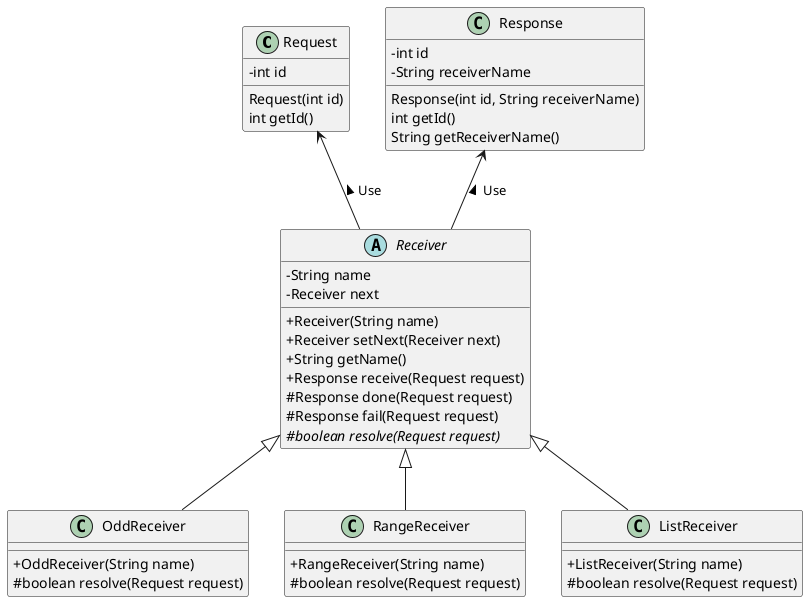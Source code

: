 @startuml
skinparam classAttributeIconSize 0
class Request {
	-int id

	Request(int id)
	int getId()
}

class Response {
	-int id
	-String receiverName

	Response(int id, String receiverName)
	int getId()
	String getReceiverName()
}

abstract class Receiver {
	-String name
	-Receiver next

	+Receiver(String name)
	+Receiver setNext(Receiver next)
	+String getName()
	+Response receive(Request request)
	#Response done(Request request)
	#Response fail(Request request)
	#{abstract} boolean resolve(Request request)
}

class OddReceiver {
	+OddReceiver(String name)
	#boolean resolve(Request request)
}

class RangeReceiver {
	+RangeReceiver(String name)
	#boolean resolve(Request request)
}

class ListReceiver {
	+ListReceiver(String name)
	#boolean resolve(Request request)
}

Receiver <|-- OddReceiver
Receiver <|-- RangeReceiver
Receiver <|-- ListReceiver
Response <-- Receiver : < Use
Request <-- Receiver : < Use

@enduml